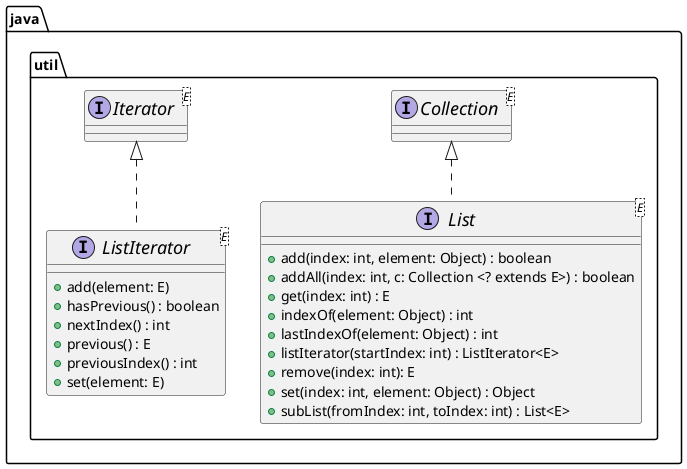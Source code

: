 @startuml

skinparam groupInheritance 2
skinparam ClassFontSize 18

interface java.util.Collection<E>
interface java.util.Iterator<E>

interface java.util.List<E> {
    +add(index: int, element: Object) : boolean
    +addAll(index: int, c: Collection <? extends E>) : boolean
    +get(index: int) : E
    +indexOf(element: Object) : int
    +lastIndexOf(element: Object) : int
    +listIterator(startIndex: int) : ListIterator<E>
    +remove(index: int): E
    +set(index: int, element: Object) : Object
    +subList(fromIndex: int, toIndex: int) : List<E>
}
interface java.util.ListIterator<E> {
    +add(element: E)
    +hasPrevious() : boolean
    +nextIndex() : int
    +previous() : E
    +previousIndex() : int
    +set(element: E)
}

java.util.Collection <|.. java.util.List
java.util.Iterator <|.. java.util.ListIterator

@enduml
